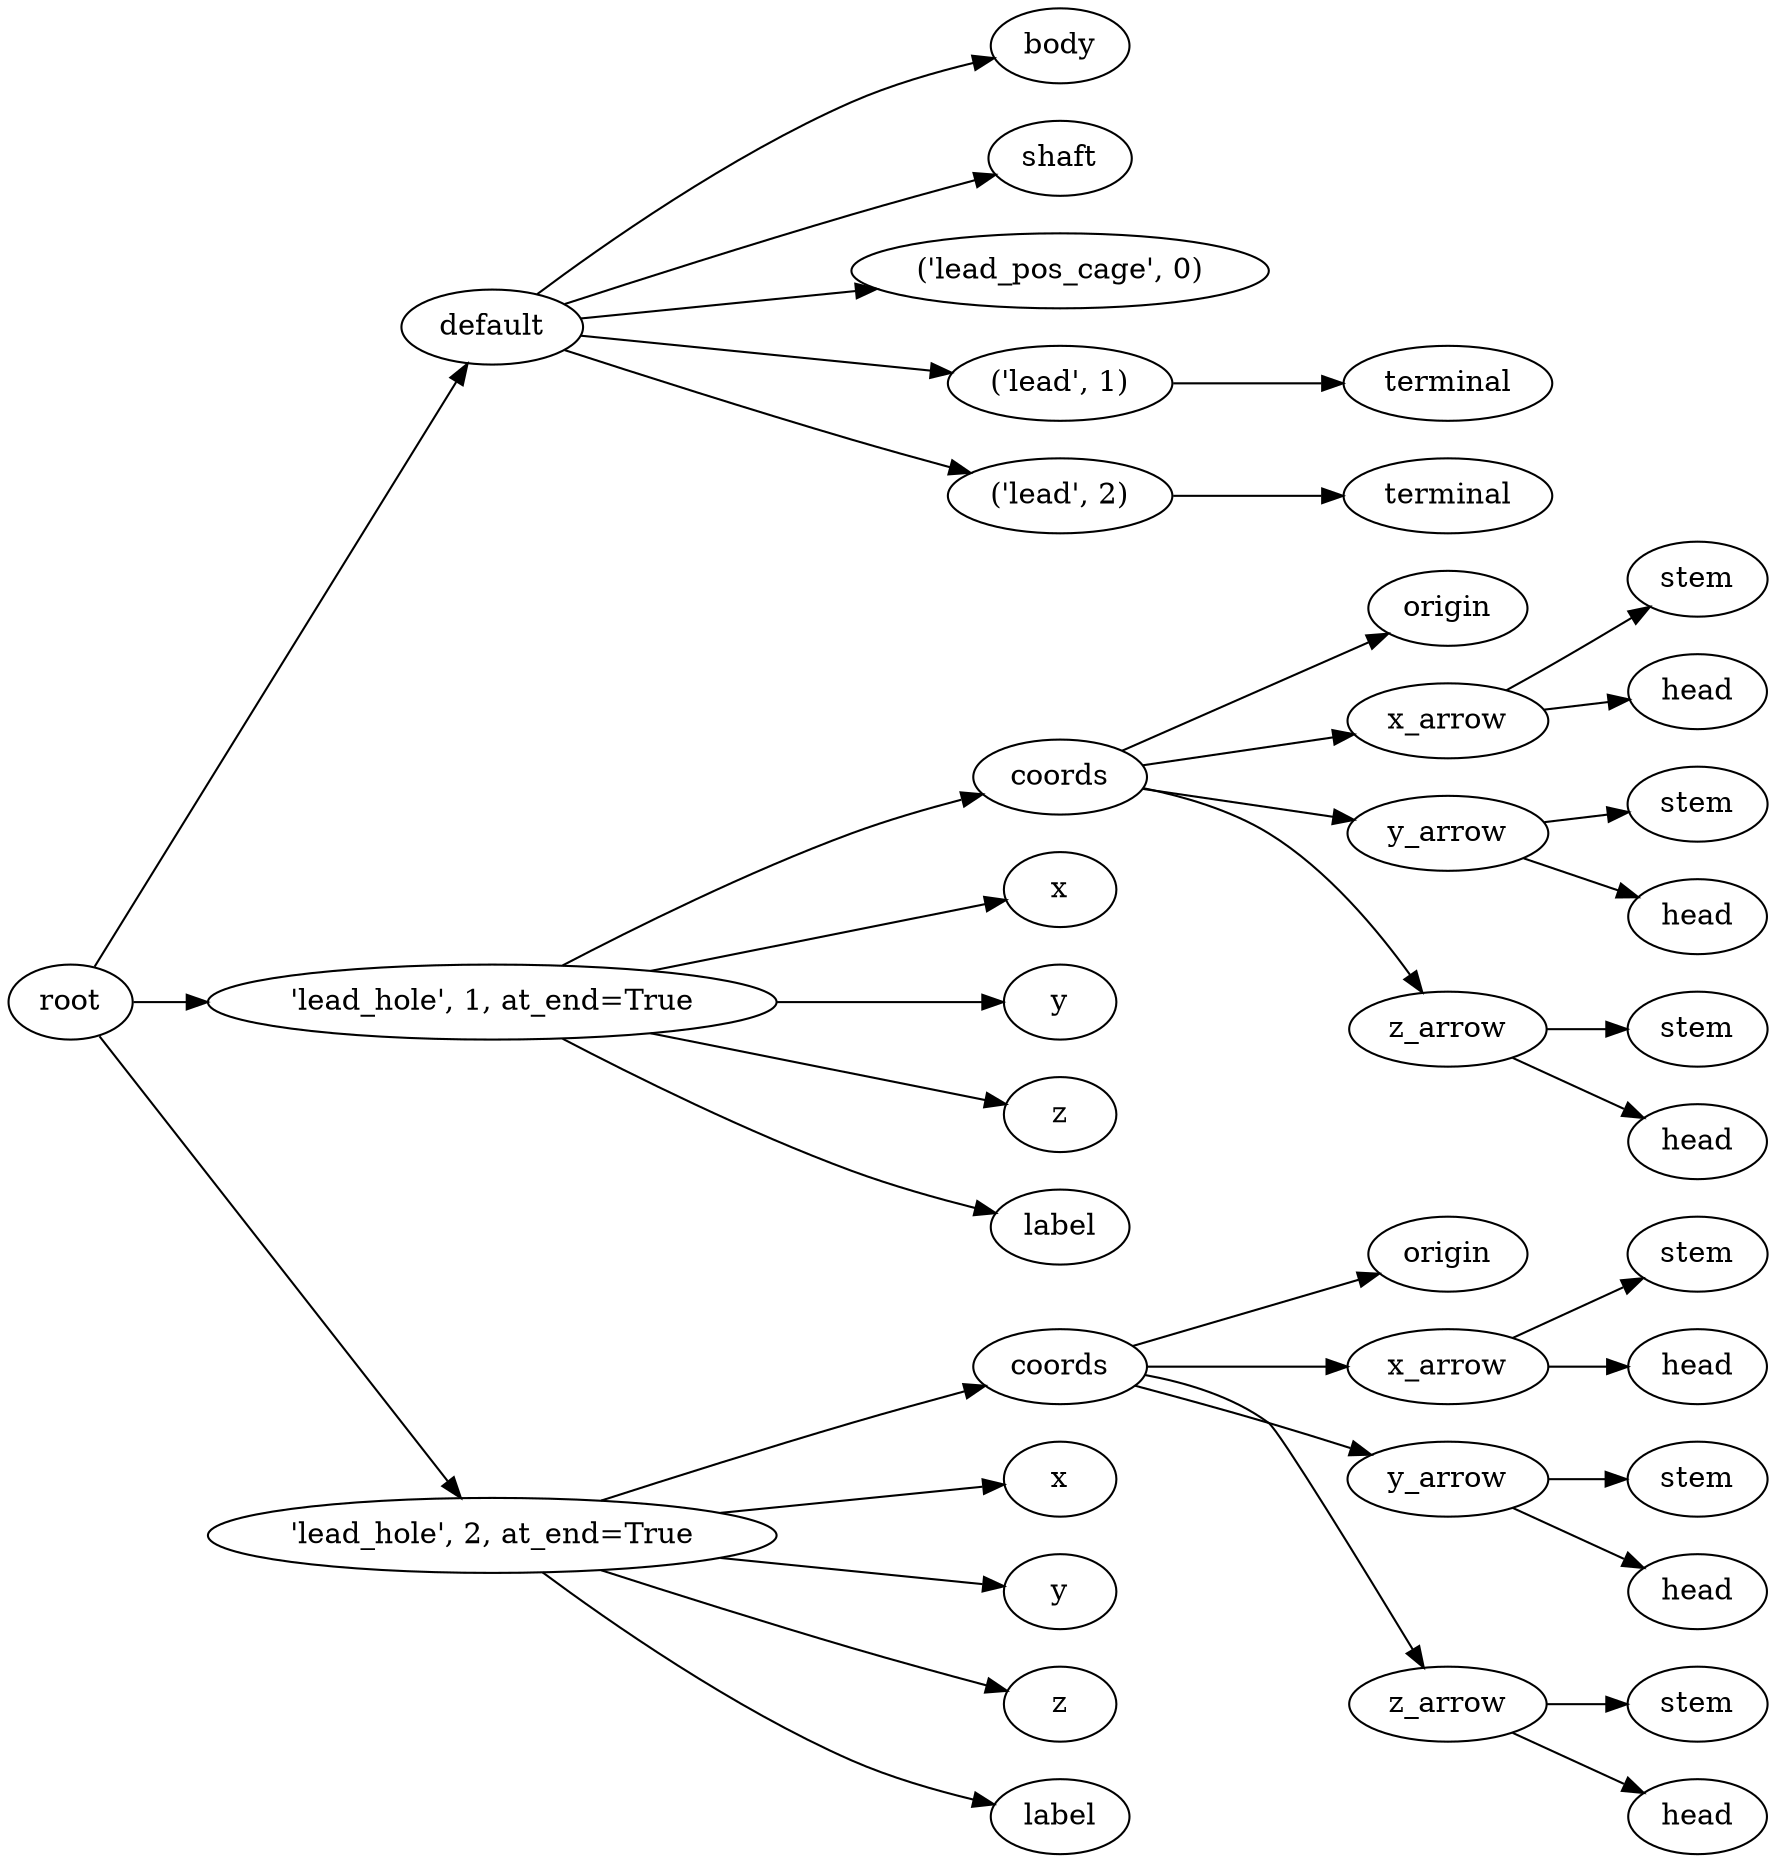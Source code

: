 digraph default {
	graph [rankdir=LR]
	root_175 [label=root href="javascript:s=&quot;\(\)\nNone&quot;; console.log(s); alert(s);"]
	default_176 [label=default href="javascript:s=&quot;\(&#x27;default&#x27;,\)\nTactileSwitchTL59&quot;; console.log(s); alert(s);" tooltip=TactileSwitchTL59]
	body_177 [label=body href="javascript:s=&quot;\(&#x27;default&#x27;,\ &#x27;body&#x27;\)\nBox&quot;; console.log(s); alert(s);" tooltip=Box]
	shaft_178 [label=shaft href="javascript:s=&quot;\(&#x27;default&#x27;,\ &#x27;shaft&#x27;\)\nCone&quot;; console.log(s); alert(s);" tooltip=Cone]
	lead_pos_cage_179 [label="\('lead_pos_cage',\ 0\)" href="javascript:s=&quot;\(&#x27;default&#x27;,\ \(&#x27;lead_pos_cage&#x27;,\ 0\)\)\nBox&quot;; console.log(s); alert(s);" tooltip=Box]
	lead_180 [label="\('lead',\ 1\)" href="javascript:s=&quot;\(&#x27;default&#x27;,\ \(&#x27;lead&#x27;,\ 1\)\)\nTactileSwitchTL59Lead&quot;; console.log(s); alert(s);" tooltip=TactileSwitchTL59Lead]
	terminal_181 [label=terminal href="javascript:s=&quot;\(&#x27;default&#x27;,\ \(&#x27;lead&#x27;,\ 1\),\ &#x27;terminal&#x27;\)\nBox&quot;; console.log(s); alert(s);" tooltip=Box]
	lead_182 [label="\('lead',\ 2\)" href="javascript:s=&quot;\(&#x27;default&#x27;,\ \(&#x27;lead&#x27;,\ 2\)\)\nTactileSwitchTL59Lead&quot;; console.log(s); alert(s);" tooltip=TactileSwitchTL59Lead]
	terminal_183 [label=terminal href="javascript:s=&quot;\(&#x27;default&#x27;,\ \(&#x27;lead&#x27;,\ 2\),\ &#x27;terminal&#x27;\)\nBox&quot;; console.log(s); alert(s);" tooltip=Box]
	184 [label="'lead_hole',\ 1,\ at_end=True" href="javascript:s=&quot;\(&quot;&#x27;lead_hole&#x27;,\ 1,\ at_end=True&quot;,\)\nAnnotatedCoordinates&quot;; console.log(s); alert(s);" tooltip=AnnotatedCoordinates]
	coords_185 [label=coords href="javascript:s=&quot;\(&quot;&#x27;lead_hole&#x27;,\ 1,\ at_end=True&quot;,\ &#x27;coords&#x27;\)\nCoordinates&quot;; console.log(s); alert(s);" tooltip=Coordinates]
	origin_186 [label=origin href="javascript:s=&quot;\(&quot;&#x27;lead_hole&#x27;,\ 1,\ at_end=True&quot;,\ &#x27;coords&#x27;,\ &#x27;origin&#x27;\)\nCoordinatesCage&quot;; console.log(s); alert(s);" tooltip=CoordinatesCage]
	x_arrow_187 [label=x_arrow href="javascript:s=&quot;\(&quot;&#x27;lead_hole&#x27;,\ 1,\ at_end=True&quot;,\ &#x27;coords&#x27;,\ &#x27;x_arrow&#x27;\)\nArrow&quot;; console.log(s); alert(s);" tooltip=Arrow]
	stem_188 [label=stem href="javascript:s=&quot;\(&quot;&#x27;lead_hole&#x27;,\ 1,\ at_end=True&quot;,\ &#x27;coords&#x27;,\ &#x27;x_arrow&#x27;,\ &#x27;stem&#x27;\)\nCone&quot;; console.log(s); alert(s);" tooltip=Cone]
	head_189 [label=head href="javascript:s=&quot;\(&quot;&#x27;lead_hole&#x27;,\ 1,\ at_end=True&quot;,\ &#x27;coords&#x27;,\ &#x27;x_arrow&#x27;,\ &#x27;head&#x27;\)\nCone&quot;; console.log(s); alert(s);" tooltip=Cone]
	y_arrow_190 [label=y_arrow href="javascript:s=&quot;\(&quot;&#x27;lead_hole&#x27;,\ 1,\ at_end=True&quot;,\ &#x27;coords&#x27;,\ &#x27;y_arrow&#x27;\)\nArrow&quot;; console.log(s); alert(s);" tooltip=Arrow]
	stem_191 [label=stem href="javascript:s=&quot;\(&quot;&#x27;lead_hole&#x27;,\ 1,\ at_end=True&quot;,\ &#x27;coords&#x27;,\ &#x27;y_arrow&#x27;,\ &#x27;stem&#x27;\)\nCone&quot;; console.log(s); alert(s);" tooltip=Cone]
	head_192 [label=head href="javascript:s=&quot;\(&quot;&#x27;lead_hole&#x27;,\ 1,\ at_end=True&quot;,\ &#x27;coords&#x27;,\ &#x27;y_arrow&#x27;,\ &#x27;head&#x27;\)\nCone&quot;; console.log(s); alert(s);" tooltip=Cone]
	z_arrow_193 [label=z_arrow href="javascript:s=&quot;\(&quot;&#x27;lead_hole&#x27;,\ 1,\ at_end=True&quot;,\ &#x27;coords&#x27;,\ &#x27;z_arrow&#x27;\)\nArrow&quot;; console.log(s); alert(s);" tooltip=Arrow]
	stem_194 [label=stem href="javascript:s=&quot;\(&quot;&#x27;lead_hole&#x27;,\ 1,\ at_end=True&quot;,\ &#x27;coords&#x27;,\ &#x27;z_arrow&#x27;,\ &#x27;stem&#x27;\)\nCone&quot;; console.log(s); alert(s);" tooltip=Cone]
	head_195 [label=head href="javascript:s=&quot;\(&quot;&#x27;lead_hole&#x27;,\ 1,\ at_end=True&quot;,\ &#x27;coords&#x27;,\ &#x27;z_arrow&#x27;,\ &#x27;head&#x27;\)\nCone&quot;; console.log(s); alert(s);" tooltip=Cone]
	x_196 [label=x href="javascript:s=&quot;\(&quot;&#x27;lead_hole&#x27;,\ 1,\ at_end=True&quot;,\ &#x27;x&#x27;\)\nText&quot;; console.log(s); alert(s);" tooltip=Text]
	y_197 [label=y href="javascript:s=&quot;\(&quot;&#x27;lead_hole&#x27;,\ 1,\ at_end=True&quot;,\ &#x27;y&#x27;\)\nText&quot;; console.log(s); alert(s);" tooltip=Text]
	z_198 [label=z href="javascript:s=&quot;\(&quot;&#x27;lead_hole&#x27;,\ 1,\ at_end=True&quot;,\ &#x27;z&#x27;\)\nText&quot;; console.log(s); alert(s);" tooltip=Text]
	label_199 [label=label href="javascript:s=&quot;\(&quot;&#x27;lead_hole&#x27;,\ 1,\ at_end=True&quot;,\ &#x27;label&#x27;\)\nText&quot;; console.log(s); alert(s);" tooltip=Text]
	200 [label="'lead_hole',\ 2,\ at_end=True" href="javascript:s=&quot;\(&quot;&#x27;lead_hole&#x27;,\ 2,\ at_end=True&quot;,\)\nAnnotatedCoordinates&quot;; console.log(s); alert(s);" tooltip=AnnotatedCoordinates]
	coords_201 [label=coords href="javascript:s=&quot;\(&quot;&#x27;lead_hole&#x27;,\ 2,\ at_end=True&quot;,\ &#x27;coords&#x27;\)\nCoordinates&quot;; console.log(s); alert(s);" tooltip=Coordinates]
	origin_202 [label=origin href="javascript:s=&quot;\(&quot;&#x27;lead_hole&#x27;,\ 2,\ at_end=True&quot;,\ &#x27;coords&#x27;,\ &#x27;origin&#x27;\)\nCoordinatesCage&quot;; console.log(s); alert(s);" tooltip=CoordinatesCage]
	x_arrow_203 [label=x_arrow href="javascript:s=&quot;\(&quot;&#x27;lead_hole&#x27;,\ 2,\ at_end=True&quot;,\ &#x27;coords&#x27;,\ &#x27;x_arrow&#x27;\)\nArrow&quot;; console.log(s); alert(s);" tooltip=Arrow]
	stem_204 [label=stem href="javascript:s=&quot;\(&quot;&#x27;lead_hole&#x27;,\ 2,\ at_end=True&quot;,\ &#x27;coords&#x27;,\ &#x27;x_arrow&#x27;,\ &#x27;stem&#x27;\)\nCone&quot;; console.log(s); alert(s);" tooltip=Cone]
	head_205 [label=head href="javascript:s=&quot;\(&quot;&#x27;lead_hole&#x27;,\ 2,\ at_end=True&quot;,\ &#x27;coords&#x27;,\ &#x27;x_arrow&#x27;,\ &#x27;head&#x27;\)\nCone&quot;; console.log(s); alert(s);" tooltip=Cone]
	y_arrow_206 [label=y_arrow href="javascript:s=&quot;\(&quot;&#x27;lead_hole&#x27;,\ 2,\ at_end=True&quot;,\ &#x27;coords&#x27;,\ &#x27;y_arrow&#x27;\)\nArrow&quot;; console.log(s); alert(s);" tooltip=Arrow]
	stem_207 [label=stem href="javascript:s=&quot;\(&quot;&#x27;lead_hole&#x27;,\ 2,\ at_end=True&quot;,\ &#x27;coords&#x27;,\ &#x27;y_arrow&#x27;,\ &#x27;stem&#x27;\)\nCone&quot;; console.log(s); alert(s);" tooltip=Cone]
	head_208 [label=head href="javascript:s=&quot;\(&quot;&#x27;lead_hole&#x27;,\ 2,\ at_end=True&quot;,\ &#x27;coords&#x27;,\ &#x27;y_arrow&#x27;,\ &#x27;head&#x27;\)\nCone&quot;; console.log(s); alert(s);" tooltip=Cone]
	z_arrow_209 [label=z_arrow href="javascript:s=&quot;\(&quot;&#x27;lead_hole&#x27;,\ 2,\ at_end=True&quot;,\ &#x27;coords&#x27;,\ &#x27;z_arrow&#x27;\)\nArrow&quot;; console.log(s); alert(s);" tooltip=Arrow]
	stem_210 [label=stem href="javascript:s=&quot;\(&quot;&#x27;lead_hole&#x27;,\ 2,\ at_end=True&quot;,\ &#x27;coords&#x27;,\ &#x27;z_arrow&#x27;,\ &#x27;stem&#x27;\)\nCone&quot;; console.log(s); alert(s);" tooltip=Cone]
	head_211 [label=head href="javascript:s=&quot;\(&quot;&#x27;lead_hole&#x27;,\ 2,\ at_end=True&quot;,\ &#x27;coords&#x27;,\ &#x27;z_arrow&#x27;,\ &#x27;head&#x27;\)\nCone&quot;; console.log(s); alert(s);" tooltip=Cone]
	x_212 [label=x href="javascript:s=&quot;\(&quot;&#x27;lead_hole&#x27;,\ 2,\ at_end=True&quot;,\ &#x27;x&#x27;\)\nText&quot;; console.log(s); alert(s);" tooltip=Text]
	y_213 [label=y href="javascript:s=&quot;\(&quot;&#x27;lead_hole&#x27;,\ 2,\ at_end=True&quot;,\ &#x27;y&#x27;\)\nText&quot;; console.log(s); alert(s);" tooltip=Text]
	z_214 [label=z href="javascript:s=&quot;\(&quot;&#x27;lead_hole&#x27;,\ 2,\ at_end=True&quot;,\ &#x27;z&#x27;\)\nText&quot;; console.log(s); alert(s);" tooltip=Text]
	label_215 [label=label href="javascript:s=&quot;\(&quot;&#x27;lead_hole&#x27;,\ 2,\ at_end=True&quot;,\ &#x27;label&#x27;\)\nText&quot;; console.log(s); alert(s);" tooltip=Text]
	root_175 -> default_176
	default_176 -> body_177
	default_176 -> shaft_178
	default_176 -> lead_pos_cage_179
	default_176 -> lead_180
	lead_180 -> terminal_181
	default_176 -> lead_182
	lead_182 -> terminal_183
	root_175 -> 184
	184 -> coords_185
	coords_185 -> origin_186
	coords_185 -> x_arrow_187
	x_arrow_187 -> stem_188
	x_arrow_187 -> head_189
	coords_185 -> y_arrow_190
	y_arrow_190 -> stem_191
	y_arrow_190 -> head_192
	coords_185 -> z_arrow_193
	z_arrow_193 -> stem_194
	z_arrow_193 -> head_195
	184 -> x_196
	184 -> y_197
	184 -> z_198
	184 -> label_199
	root_175 -> 200
	200 -> coords_201
	coords_201 -> origin_202
	coords_201 -> x_arrow_203
	x_arrow_203 -> stem_204
	x_arrow_203 -> head_205
	coords_201 -> y_arrow_206
	y_arrow_206 -> stem_207
	y_arrow_206 -> head_208
	coords_201 -> z_arrow_209
	z_arrow_209 -> stem_210
	z_arrow_209 -> head_211
	200 -> x_212
	200 -> y_213
	200 -> z_214
	200 -> label_215
}
